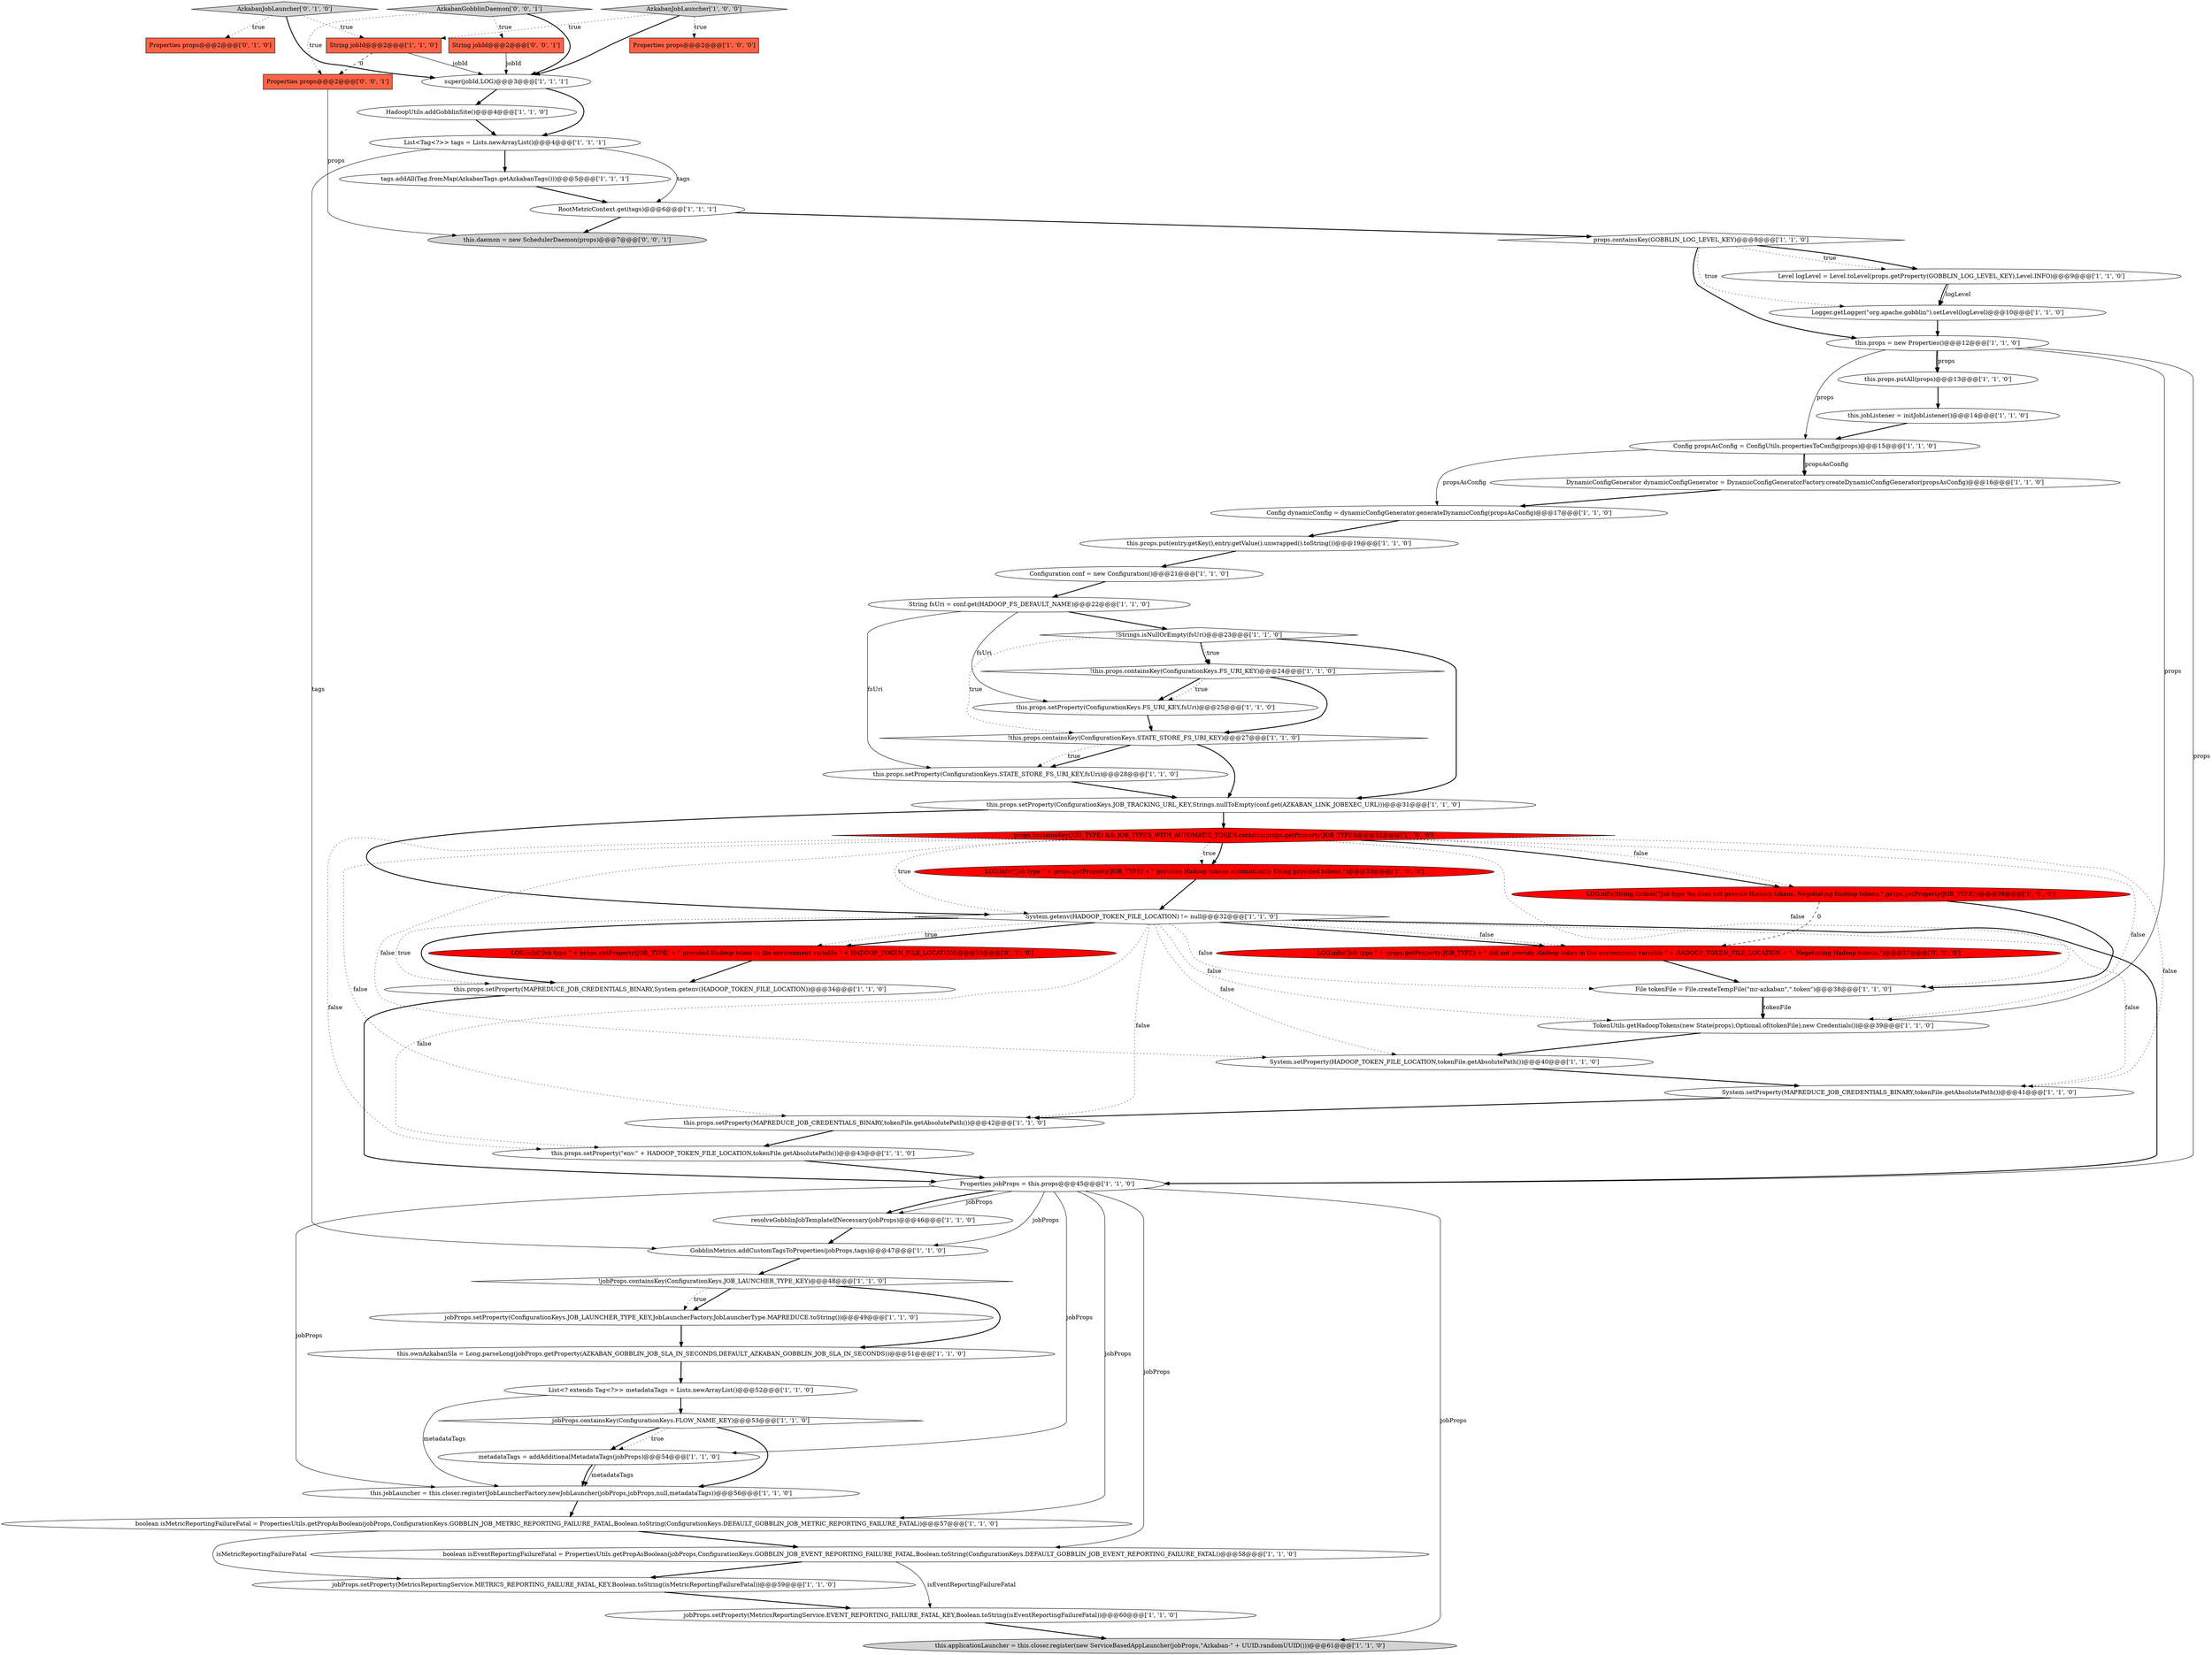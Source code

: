 digraph {
9 [style = filled, label = "Level logLevel = Level.toLevel(props.getProperty(GOBBLIN_LOG_LEVEL_KEY),Level.INFO)@@@9@@@['1', '1', '0']", fillcolor = white, shape = ellipse image = "AAA0AAABBB1BBB"];
55 [style = filled, label = "LOG.info(\"Job type \" + props.getProperty(JOB_TYPE) + \" did not provide Hadoop token in the environment variable \" + HADOOP_TOKEN_FILE_LOCATION + \". Negotiating Hadoop tokens.\")@@@37@@@['0', '1', '0']", fillcolor = red, shape = ellipse image = "AAA1AAABBB2BBB"];
23 [style = filled, label = "Config dynamicConfig = dynamicConfigGenerator.generateDynamicConfig(propsAsConfig)@@@17@@@['1', '1', '0']", fillcolor = white, shape = ellipse image = "AAA0AAABBB1BBB"];
40 [style = filled, label = "boolean isEventReportingFailureFatal = PropertiesUtils.getPropAsBoolean(jobProps,ConfigurationKeys.GOBBLIN_JOB_EVENT_REPORTING_FAILURE_FATAL,Boolean.toString(ConfigurationKeys.DEFAULT_GOBBLIN_JOB_EVENT_REPORTING_FAILURE_FATAL))@@@58@@@['1', '1', '0']", fillcolor = white, shape = ellipse image = "AAA0AAABBB1BBB"];
46 [style = filled, label = "System.getenv(HADOOP_TOKEN_FILE_LOCATION) != null@@@32@@@['1', '1', '0']", fillcolor = white, shape = diamond image = "AAA0AAABBB1BBB"];
57 [style = filled, label = "String jobId@@@2@@@['0', '0', '1']", fillcolor = tomato, shape = box image = "AAA0AAABBB3BBB"];
21 [style = filled, label = "TokenUtils.getHadoopTokens(new State(props),Optional.of(tokenFile),new Credentials())@@@39@@@['1', '1', '0']", fillcolor = white, shape = ellipse image = "AAA0AAABBB1BBB"];
22 [style = filled, label = "!this.props.containsKey(ConfigurationKeys.STATE_STORE_FS_URI_KEY)@@@27@@@['1', '1', '0']", fillcolor = white, shape = diamond image = "AAA0AAABBB1BBB"];
26 [style = filled, label = "resolveGobblinJobTemplateIfNecessary(jobProps)@@@46@@@['1', '1', '0']", fillcolor = white, shape = ellipse image = "AAA0AAABBB1BBB"];
32 [style = filled, label = "String jobId@@@2@@@['1', '1', '0']", fillcolor = tomato, shape = box image = "AAA0AAABBB1BBB"];
36 [style = filled, label = "LOG.info(String.format(\"Job type %s does not provide Hadoop tokens. Negotiating Hadoop tokens.\",props.getProperty(JOB_TYPE)))@@@39@@@['1', '0', '0']", fillcolor = red, shape = ellipse image = "AAA1AAABBB1BBB"];
49 [style = filled, label = "List<Tag<?>> tags = Lists.newArrayList()@@@4@@@['1', '1', '1']", fillcolor = white, shape = ellipse image = "AAA0AAABBB1BBB"];
2 [style = filled, label = "HadoopUtils.addGobblinSite()@@@4@@@['1', '1', '0']", fillcolor = white, shape = ellipse image = "AAA0AAABBB1BBB"];
17 [style = filled, label = "this.props.put(entry.getKey(),entry.getValue().unwrapped().toString())@@@19@@@['1', '1', '0']", fillcolor = white, shape = ellipse image = "AAA0AAABBB1BBB"];
31 [style = filled, label = "metadataTags = addAdditionalMetadataTags(jobProps)@@@54@@@['1', '1', '0']", fillcolor = white, shape = ellipse image = "AAA0AAABBB1BBB"];
44 [style = filled, label = "tags.addAll(Tag.fromMap(AzkabanTags.getAzkabanTags()))@@@5@@@['1', '1', '1']", fillcolor = white, shape = ellipse image = "AAA0AAABBB1BBB"];
54 [style = filled, label = "LOG.info(\"Job type \" + props.getProperty(JOB_TYPE) + \" provided Hadoop token in the environment variable \" + HADOOP_TOKEN_FILE_LOCATION)@@@33@@@['0', '1', '0']", fillcolor = red, shape = ellipse image = "AAA1AAABBB2BBB"];
18 [style = filled, label = "this.props.setProperty(MAPREDUCE_JOB_CREDENTIALS_BINARY,tokenFile.getAbsolutePath())@@@42@@@['1', '1', '0']", fillcolor = white, shape = ellipse image = "AAA0AAABBB1BBB"];
14 [style = filled, label = "this.props = new Properties()@@@12@@@['1', '1', '0']", fillcolor = white, shape = ellipse image = "AAA0AAABBB1BBB"];
12 [style = filled, label = "this.props.setProperty(\"env.\" + HADOOP_TOKEN_FILE_LOCATION,tokenFile.getAbsolutePath())@@@43@@@['1', '1', '0']", fillcolor = white, shape = ellipse image = "AAA0AAABBB1BBB"];
7 [style = filled, label = "jobProps.setProperty(MetricsReportingService.EVENT_REPORTING_FAILURE_FATAL_KEY,Boolean.toString(isEventReportingFailureFatal))@@@60@@@['1', '1', '0']", fillcolor = white, shape = ellipse image = "AAA0AAABBB1BBB"];
30 [style = filled, label = "this.props.setProperty(ConfigurationKeys.STATE_STORE_FS_URI_KEY,fsUri)@@@28@@@['1', '1', '0']", fillcolor = white, shape = ellipse image = "AAA0AAABBB1BBB"];
41 [style = filled, label = "Config propsAsConfig = ConfigUtils.propertiesToConfig(props)@@@15@@@['1', '1', '0']", fillcolor = white, shape = ellipse image = "AAA0AAABBB1BBB"];
59 [style = filled, label = "AzkabanGobblinDaemon['0', '0', '1']", fillcolor = lightgray, shape = diamond image = "AAA0AAABBB3BBB"];
37 [style = filled, label = "this.ownAzkabanSla = Long.parseLong(jobProps.getProperty(AZKABAN_GOBBLIN_JOB_SLA_IN_SECONDS,DEFAULT_AZKABAN_GOBBLIN_JOB_SLA_IN_SECONDS))@@@51@@@['1', '1', '0']", fillcolor = white, shape = ellipse image = "AAA0AAABBB1BBB"];
38 [style = filled, label = "!jobProps.containsKey(ConfigurationKeys.JOB_LAUNCHER_TYPE_KEY)@@@48@@@['1', '1', '0']", fillcolor = white, shape = diamond image = "AAA0AAABBB1BBB"];
39 [style = filled, label = "DynamicConfigGenerator dynamicConfigGenerator = DynamicConfigGeneratorFactory.createDynamicConfigGenerator(propsAsConfig)@@@16@@@['1', '1', '0']", fillcolor = white, shape = ellipse image = "AAA0AAABBB1BBB"];
45 [style = filled, label = "RootMetricContext.get(tags)@@@6@@@['1', '1', '1']", fillcolor = white, shape = ellipse image = "AAA0AAABBB1BBB"];
50 [style = filled, label = "String fsUri = conf.get(HADOOP_FS_DEFAULT_NAME)@@@22@@@['1', '1', '0']", fillcolor = white, shape = ellipse image = "AAA0AAABBB1BBB"];
19 [style = filled, label = "this.applicationLauncher = this.closer.register(new ServiceBasedAppLauncher(jobProps,\"Azkaban-\" + UUID.randomUUID()))@@@61@@@['1', '1', '0']", fillcolor = lightgray, shape = ellipse image = "AAA0AAABBB1BBB"];
56 [style = filled, label = "this.daemon = new SchedulerDaemon(props)@@@7@@@['0', '0', '1']", fillcolor = lightgray, shape = ellipse image = "AAA0AAABBB3BBB"];
52 [style = filled, label = "AzkabanJobLauncher['0', '1', '0']", fillcolor = lightgray, shape = diamond image = "AAA0AAABBB2BBB"];
11 [style = filled, label = "Configuration conf = new Configuration()@@@21@@@['1', '1', '0']", fillcolor = white, shape = ellipse image = "AAA0AAABBB1BBB"];
20 [style = filled, label = "this.jobListener = initJobListener()@@@14@@@['1', '1', '0']", fillcolor = white, shape = ellipse image = "AAA0AAABBB1BBB"];
6 [style = filled, label = "super(jobId,LOG)@@@3@@@['1', '1', '1']", fillcolor = white, shape = ellipse image = "AAA0AAABBB1BBB"];
24 [style = filled, label = "GobblinMetrics.addCustomTagsToProperties(jobProps,tags)@@@47@@@['1', '1', '0']", fillcolor = white, shape = ellipse image = "AAA0AAABBB1BBB"];
28 [style = filled, label = "this.props.setProperty(ConfigurationKeys.JOB_TRACKING_URL_KEY,Strings.nullToEmpty(conf.get(AZKABAN_LINK_JOBEXEC_URL)))@@@31@@@['1', '1', '0']", fillcolor = white, shape = ellipse image = "AAA0AAABBB1BBB"];
8 [style = filled, label = "boolean isMetricReportingFailureFatal = PropertiesUtils.getPropAsBoolean(jobProps,ConfigurationKeys.GOBBLIN_JOB_METRIC_REPORTING_FAILURE_FATAL,Boolean.toString(ConfigurationKeys.DEFAULT_GOBBLIN_JOB_METRIC_REPORTING_FAILURE_FATAL))@@@57@@@['1', '1', '0']", fillcolor = white, shape = ellipse image = "AAA0AAABBB1BBB"];
1 [style = filled, label = "AzkabanJobLauncher['1', '0', '0']", fillcolor = lightgray, shape = diamond image = "AAA0AAABBB1BBB"];
29 [style = filled, label = "!this.props.containsKey(ConfigurationKeys.FS_URI_KEY)@@@24@@@['1', '1', '0']", fillcolor = white, shape = diamond image = "AAA0AAABBB1BBB"];
15 [style = filled, label = "List<? extends Tag<?>> metadataTags = Lists.newArrayList()@@@52@@@['1', '1', '0']", fillcolor = white, shape = ellipse image = "AAA0AAABBB1BBB"];
5 [style = filled, label = "props.containsKey(GOBBLIN_LOG_LEVEL_KEY)@@@8@@@['1', '1', '0']", fillcolor = white, shape = diamond image = "AAA0AAABBB1BBB"];
25 [style = filled, label = "this.props.putAll(props)@@@13@@@['1', '1', '0']", fillcolor = white, shape = ellipse image = "AAA0AAABBB1BBB"];
42 [style = filled, label = "jobProps.setProperty(MetricsReportingService.METRICS_REPORTING_FAILURE_FATAL_KEY,Boolean.toString(isMetricReportingFailureFatal))@@@59@@@['1', '1', '0']", fillcolor = white, shape = ellipse image = "AAA0AAABBB1BBB"];
3 [style = filled, label = "jobProps.setProperty(ConfigurationKeys.JOB_LAUNCHER_TYPE_KEY,JobLauncherFactory.JobLauncherType.MAPREDUCE.toString())@@@49@@@['1', '1', '0']", fillcolor = white, shape = ellipse image = "AAA0AAABBB1BBB"];
0 [style = filled, label = "Properties jobProps = this.props@@@45@@@['1', '1', '0']", fillcolor = white, shape = ellipse image = "AAA0AAABBB1BBB"];
33 [style = filled, label = "File tokenFile = File.createTempFile(\"mr-azkaban\",\".token\")@@@38@@@['1', '1', '0']", fillcolor = white, shape = ellipse image = "AAA0AAABBB1BBB"];
48 [style = filled, label = "props.containsKey(JOB_TYPE) && JOB_TYPES_WITH_AUTOMATIC_TOKEN.contains(props.getProperty(JOB_TYPE))@@@32@@@['1', '0', '0']", fillcolor = red, shape = diamond image = "AAA1AAABBB1BBB"];
51 [style = filled, label = "Logger.getLogger(\"org.apache.gobblin\").setLevel(logLevel)@@@10@@@['1', '1', '0']", fillcolor = white, shape = ellipse image = "AAA0AAABBB1BBB"];
4 [style = filled, label = "Properties props@@@2@@@['1', '0', '0']", fillcolor = tomato, shape = box image = "AAA0AAABBB1BBB"];
10 [style = filled, label = "System.setProperty(HADOOP_TOKEN_FILE_LOCATION,tokenFile.getAbsolutePath())@@@40@@@['1', '1', '0']", fillcolor = white, shape = ellipse image = "AAA0AAABBB1BBB"];
43 [style = filled, label = "LOG.info(\"Job type \" + props.getProperty(JOB_TYPE) + \" provides Hadoop tokens automatically. Using provided tokens.\")@@@33@@@['1', '0', '0']", fillcolor = red, shape = ellipse image = "AAA1AAABBB1BBB"];
58 [style = filled, label = "Properties props@@@2@@@['0', '0', '1']", fillcolor = tomato, shape = box image = "AAA0AAABBB3BBB"];
16 [style = filled, label = "this.jobLauncher = this.closer.register(JobLauncherFactory.newJobLauncher(jobProps,jobProps,null,metadataTags))@@@56@@@['1', '1', '0']", fillcolor = white, shape = ellipse image = "AAA0AAABBB1BBB"];
27 [style = filled, label = "this.props.setProperty(MAPREDUCE_JOB_CREDENTIALS_BINARY,System.getenv(HADOOP_TOKEN_FILE_LOCATION))@@@34@@@['1', '1', '0']", fillcolor = white, shape = ellipse image = "AAA0AAABBB1BBB"];
47 [style = filled, label = "this.props.setProperty(ConfigurationKeys.FS_URI_KEY,fsUri)@@@25@@@['1', '1', '0']", fillcolor = white, shape = ellipse image = "AAA0AAABBB1BBB"];
53 [style = filled, label = "Properties props@@@2@@@['0', '1', '0']", fillcolor = tomato, shape = box image = "AAA0AAABBB2BBB"];
13 [style = filled, label = "!Strings.isNullOrEmpty(fsUri)@@@23@@@['1', '1', '0']", fillcolor = white, shape = diamond image = "AAA0AAABBB1BBB"];
34 [style = filled, label = "jobProps.containsKey(ConfigurationKeys.FLOW_NAME_KEY)@@@53@@@['1', '1', '0']", fillcolor = white, shape = diamond image = "AAA0AAABBB1BBB"];
35 [style = filled, label = "System.setProperty(MAPREDUCE_JOB_CREDENTIALS_BINARY,tokenFile.getAbsolutePath())@@@41@@@['1', '1', '0']", fillcolor = white, shape = ellipse image = "AAA0AAABBB1BBB"];
58->56 [style = solid, label="props"];
21->10 [style = bold, label=""];
14->25 [style = bold, label=""];
54->27 [style = bold, label=""];
46->0 [style = bold, label=""];
5->9 [style = bold, label=""];
0->16 [style = solid, label="jobProps"];
0->8 [style = solid, label="jobProps"];
10->35 [style = bold, label=""];
37->15 [style = bold, label=""];
36->33 [style = bold, label=""];
8->40 [style = bold, label=""];
22->30 [style = bold, label=""];
47->22 [style = bold, label=""];
14->25 [style = solid, label="props"];
30->28 [style = bold, label=""];
2->49 [style = bold, label=""];
46->54 [style = bold, label=""];
48->43 [style = bold, label=""];
39->23 [style = bold, label=""];
5->9 [style = dotted, label="true"];
23->17 [style = bold, label=""];
48->43 [style = dotted, label="true"];
59->6 [style = bold, label=""];
50->47 [style = solid, label="fsUri"];
48->21 [style = dotted, label="false"];
29->47 [style = bold, label=""];
9->51 [style = bold, label=""];
14->21 [style = solid, label="props"];
35->18 [style = bold, label=""];
0->26 [style = solid, label="jobProps"];
15->34 [style = bold, label=""];
27->0 [style = bold, label=""];
31->16 [style = solid, label="metadataTags"];
18->12 [style = bold, label=""];
52->32 [style = dotted, label="true"];
34->31 [style = bold, label=""];
6->49 [style = bold, label=""];
24->38 [style = bold, label=""];
1->4 [style = dotted, label="true"];
26->24 [style = bold, label=""];
43->46 [style = bold, label=""];
48->46 [style = dotted, label="true"];
1->32 [style = dotted, label="true"];
6->2 [style = bold, label=""];
14->41 [style = solid, label="props"];
51->14 [style = bold, label=""];
34->31 [style = dotted, label="true"];
20->41 [style = bold, label=""];
13->22 [style = dotted, label="true"];
38->37 [style = bold, label=""];
46->54 [style = dotted, label="true"];
13->29 [style = dotted, label="true"];
48->12 [style = dotted, label="false"];
9->51 [style = solid, label="logLevel"];
45->56 [style = bold, label=""];
50->30 [style = solid, label="fsUri"];
42->7 [style = bold, label=""];
44->45 [style = bold, label=""];
36->55 [style = dashed, label="0"];
46->10 [style = dotted, label="false"];
41->23 [style = solid, label="propsAsConfig"];
0->19 [style = solid, label="jobProps"];
3->37 [style = bold, label=""];
16->8 [style = bold, label=""];
46->21 [style = dotted, label="false"];
48->18 [style = dotted, label="false"];
48->10 [style = dotted, label="false"];
49->44 [style = bold, label=""];
22->28 [style = bold, label=""];
50->13 [style = bold, label=""];
0->24 [style = solid, label="jobProps"];
52->53 [style = dotted, label="true"];
38->3 [style = bold, label=""];
48->33 [style = dotted, label="false"];
46->35 [style = dotted, label="false"];
49->45 [style = solid, label="tags"];
25->20 [style = bold, label=""];
48->35 [style = dotted, label="false"];
32->58 [style = dashed, label="0"];
1->6 [style = bold, label=""];
34->16 [style = bold, label=""];
52->6 [style = bold, label=""];
11->50 [style = bold, label=""];
59->58 [style = dotted, label="true"];
46->12 [style = dotted, label="false"];
46->18 [style = dotted, label="false"];
7->19 [style = bold, label=""];
14->0 [style = solid, label="props"];
46->33 [style = dotted, label="false"];
46->55 [style = bold, label=""];
5->51 [style = dotted, label="true"];
0->26 [style = bold, label=""];
48->36 [style = bold, label=""];
41->39 [style = solid, label="propsAsConfig"];
8->42 [style = solid, label="isMetricReportingFailureFatal"];
31->16 [style = bold, label=""];
48->36 [style = dotted, label="false"];
49->24 [style = solid, label="tags"];
40->7 [style = solid, label="isEventReportingFailureFatal"];
5->14 [style = bold, label=""];
12->0 [style = bold, label=""];
15->16 [style = solid, label="metadataTags"];
46->27 [style = dotted, label="true"];
46->55 [style = dotted, label="false"];
33->21 [style = solid, label="tokenFile"];
13->29 [style = bold, label=""];
28->46 [style = bold, label=""];
38->3 [style = dotted, label="true"];
0->40 [style = solid, label="jobProps"];
29->47 [style = dotted, label="true"];
46->27 [style = bold, label=""];
28->48 [style = bold, label=""];
59->57 [style = dotted, label="true"];
45->5 [style = bold, label=""];
29->22 [style = bold, label=""];
41->39 [style = bold, label=""];
33->21 [style = bold, label=""];
22->30 [style = dotted, label="true"];
32->6 [style = solid, label="jobId"];
0->31 [style = solid, label="jobProps"];
57->6 [style = solid, label="jobId"];
40->42 [style = bold, label=""];
55->33 [style = bold, label=""];
13->28 [style = bold, label=""];
17->11 [style = bold, label=""];
}
